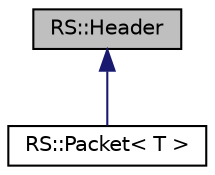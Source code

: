 digraph "RS::Header"
{
 // LATEX_PDF_SIZE
  edge [fontname="Helvetica",fontsize="10",labelfontname="Helvetica",labelfontsize="10"];
  node [fontname="Helvetica",fontsize="10",shape=record];
  Node1 [label="RS::Header",height=0.2,width=0.4,color="black", fillcolor="grey75", style="filled", fontcolor="black",tooltip="Заголовок сообщения, содержит UID отправителя, UID получателя и тип сообщения"];
  Node1 -> Node2 [dir="back",color="midnightblue",fontsize="10",style="solid",fontname="Helvetica"];
  Node2 [label="RS::Packet\< T \>",height=0.2,width=0.4,color="black", fillcolor="white", style="filled",URL="$struct_r_s_1_1_packet.html",tooltip=" "];
}
